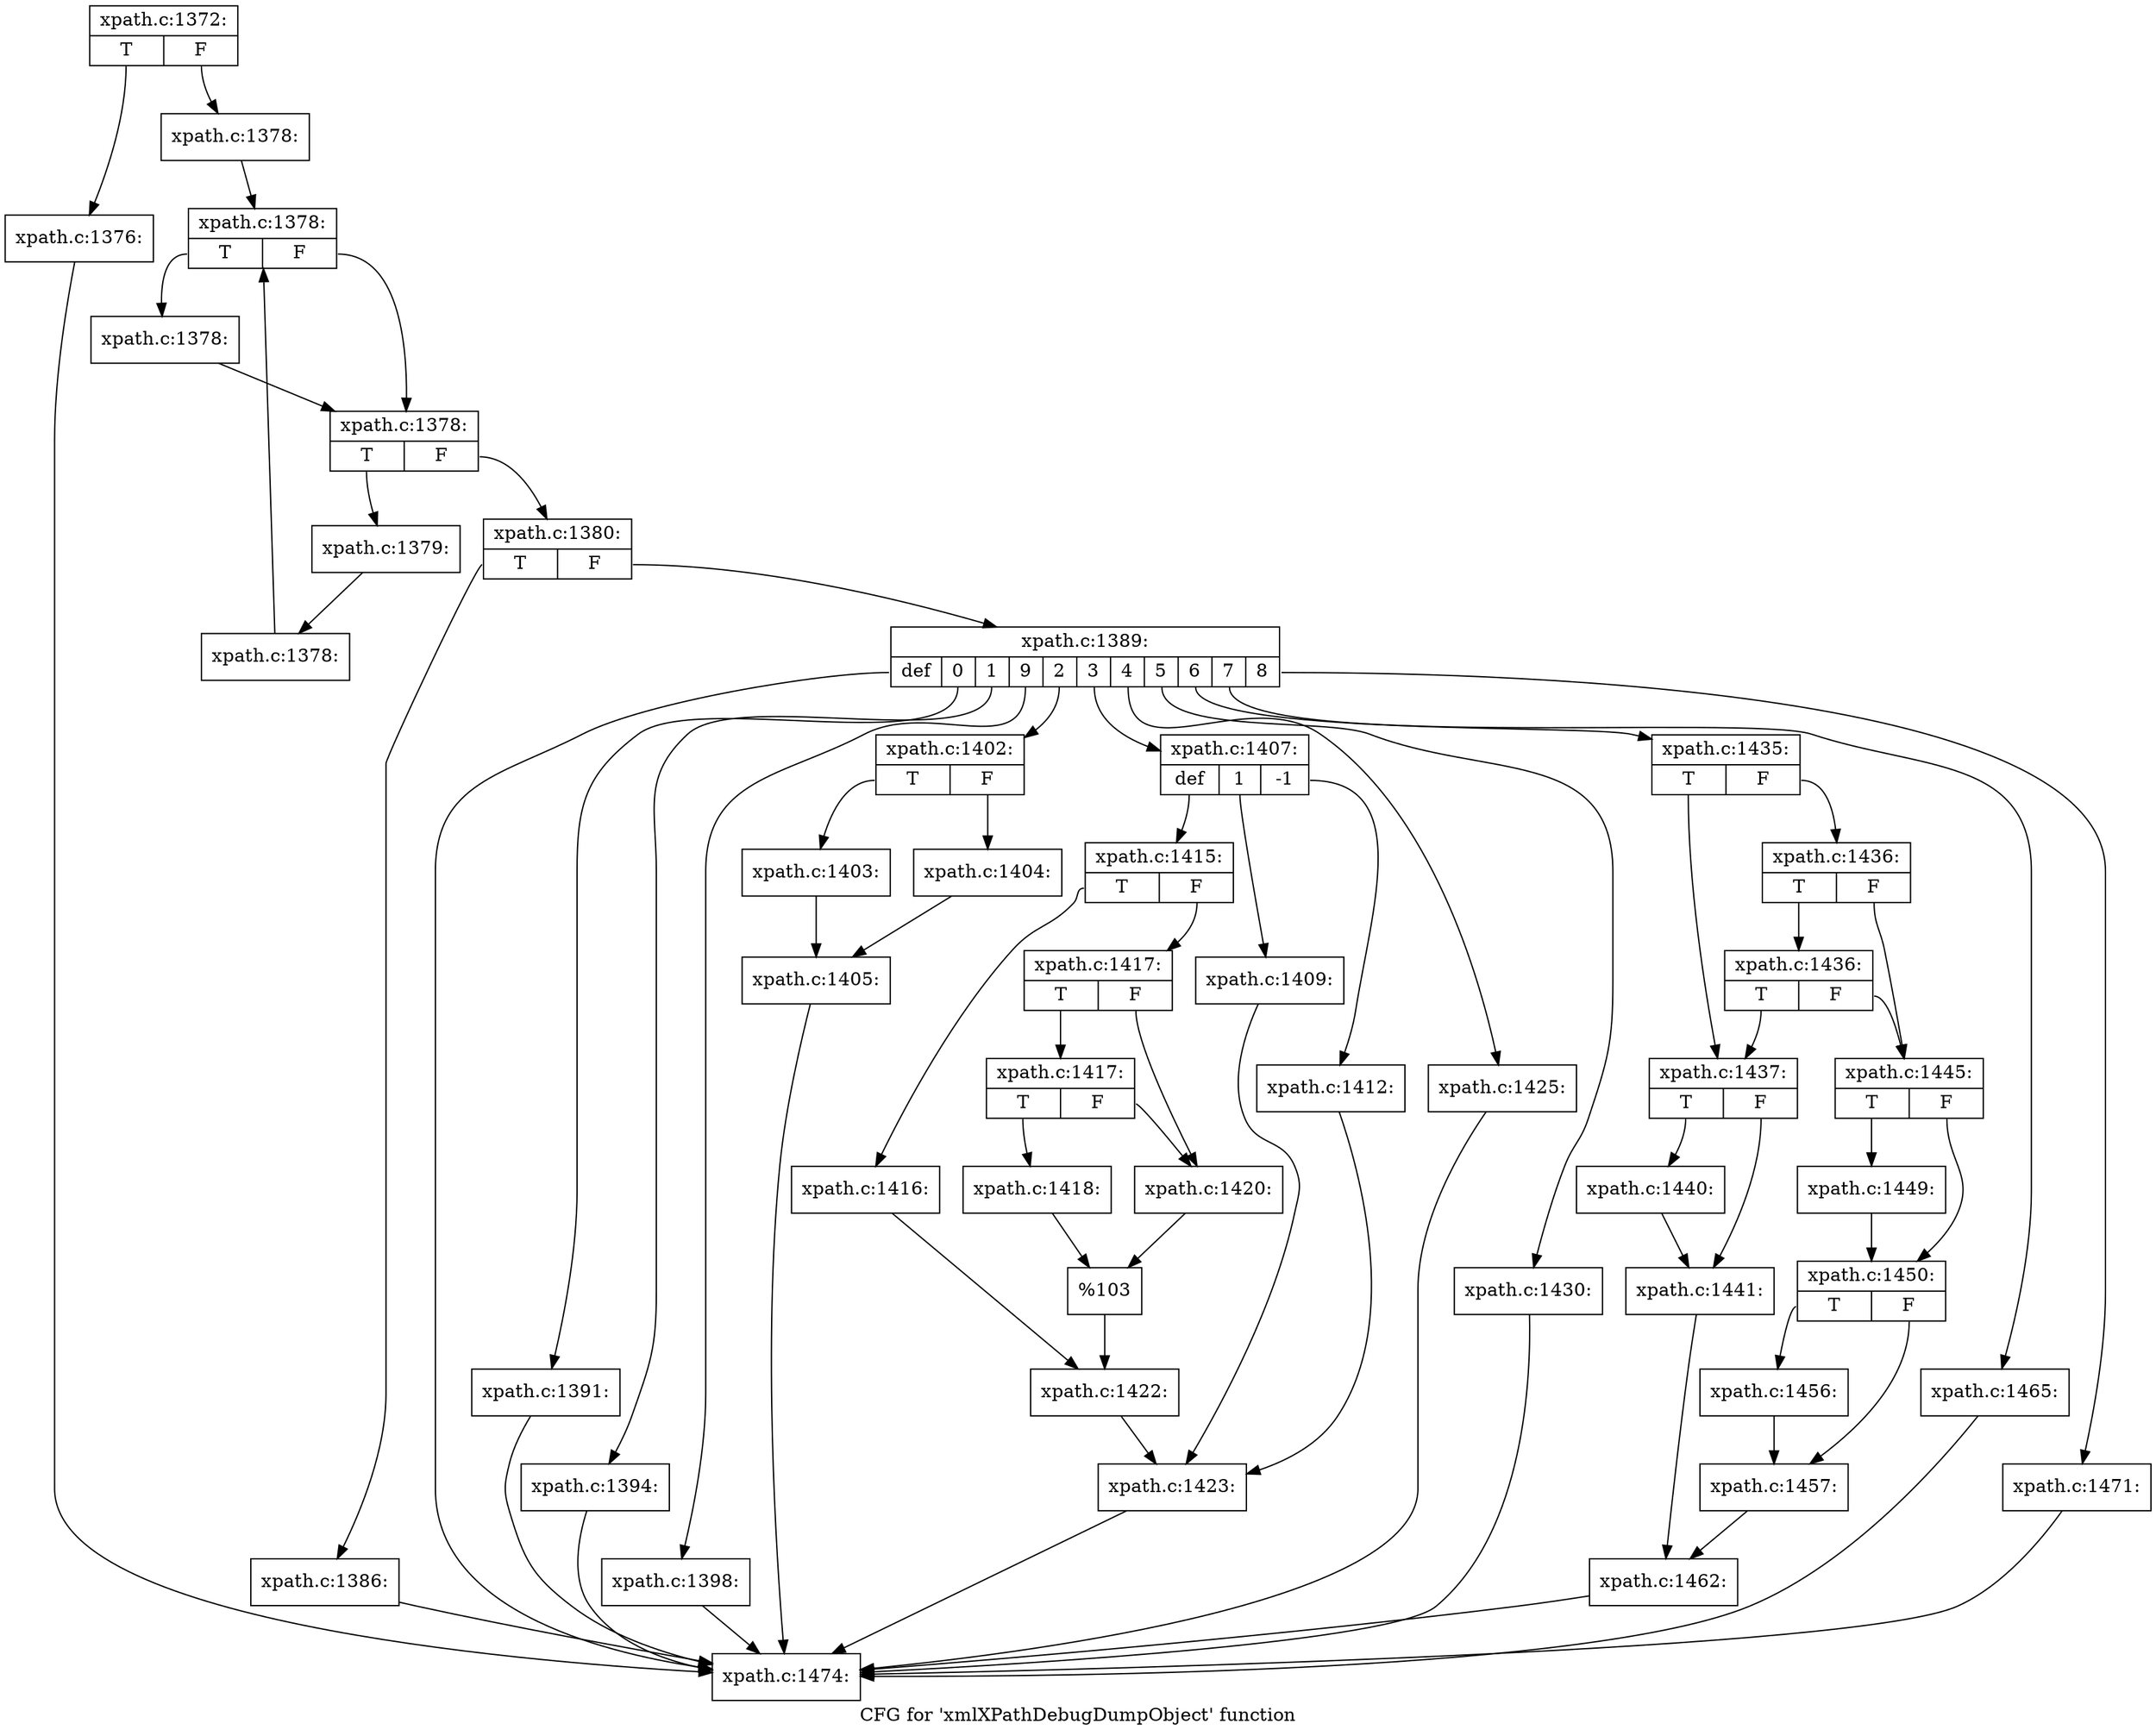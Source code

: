digraph "CFG for 'xmlXPathDebugDumpObject' function" {
	label="CFG for 'xmlXPathDebugDumpObject' function";

	Node0x4701040 [shape=record,label="{xpath.c:1372:|{<s0>T|<s1>F}}"];
	Node0x4701040:s0 -> Node0x4705e40;
	Node0x4701040:s1 -> Node0x4705e90;
	Node0x4705e40 [shape=record,label="{xpath.c:1376:}"];
	Node0x4705e40 -> Node0x4709480;
	Node0x4705e90 [shape=record,label="{xpath.c:1378:}"];
	Node0x4705e90 -> Node0x47063a0;
	Node0x47063a0 [shape=record,label="{xpath.c:1378:|{<s0>T|<s1>F}}"];
	Node0x47063a0:s0 -> Node0x4677b00;
	Node0x47063a0:s1 -> Node0x47065a0;
	Node0x4677b00 [shape=record,label="{xpath.c:1378:}"];
	Node0x4677b00 -> Node0x47065a0;
	Node0x47065a0 [shape=record,label="{xpath.c:1378:|{<s0>T|<s1>F}}"];
	Node0x47065a0:s0 -> Node0x47064f0;
	Node0x47065a0:s1 -> Node0x4706200;
	Node0x47064f0 [shape=record,label="{xpath.c:1379:}"];
	Node0x47064f0 -> Node0x47065f0;
	Node0x47065f0 [shape=record,label="{xpath.c:1378:}"];
	Node0x47065f0 -> Node0x47063a0;
	Node0x4706200 [shape=record,label="{xpath.c:1380:|{<s0>T|<s1>F}}"];
	Node0x4706200:s0 -> Node0x4708bc0;
	Node0x4706200:s1 -> Node0x4708ef0;
	Node0x4708bc0 [shape=record,label="{xpath.c:1386:}"];
	Node0x4708bc0 -> Node0x4709480;
	Node0x4708ef0 [shape=record,label="{xpath.c:1389:|{<s0>def|<s1>0|<s2>1|<s3>9|<s4>2|<s5>3|<s6>4|<s7>5|<s8>6|<s9>7|<s10>8}}"];
	Node0x4708ef0:s0 -> Node0x4709480;
	Node0x4708ef0:s1 -> Node0x4709990;
	Node0x4708ef0:s2 -> Node0x4709d00;
	Node0x4708ef0:s3 -> Node0x470a560;
	Node0x4708ef0:s4 -> Node0x470a890;
	Node0x4708ef0:s5 -> Node0x4620b00;
	Node0x4708ef0:s6 -> Node0x470f2a0;
	Node0x4708ef0:s7 -> Node0x470fec0;
	Node0x4708ef0:s8 -> Node0x46ceac0;
	Node0x4708ef0:s9 -> Node0x4719580;
	Node0x4708ef0:s10 -> Node0x469c6d0;
	Node0x4709990 [shape=record,label="{xpath.c:1391:}"];
	Node0x4709990 -> Node0x4709480;
	Node0x4709d00 [shape=record,label="{xpath.c:1394:}"];
	Node0x4709d00 -> Node0x4709480;
	Node0x470a560 [shape=record,label="{xpath.c:1398:}"];
	Node0x470a560 -> Node0x4709480;
	Node0x470a890 [shape=record,label="{xpath.c:1402:|{<s0>T|<s1>F}}"];
	Node0x470a890:s0 -> Node0x470b100;
	Node0x470a890:s1 -> Node0x470b5d0;
	Node0x470b100 [shape=record,label="{xpath.c:1403:}"];
	Node0x470b100 -> Node0x470b0b0;
	Node0x470b5d0 [shape=record,label="{xpath.c:1404:}"];
	Node0x470b5d0 -> Node0x470b0b0;
	Node0x470b0b0 [shape=record,label="{xpath.c:1405:}"];
	Node0x470b0b0 -> Node0x4709480;
	Node0x4620b00 [shape=record,label="{xpath.c:1407:|{<s0>def|<s1>1|<s2>-1}}"];
	Node0x4620b00:s0 -> Node0x4620e50;
	Node0x4620b00:s1 -> Node0x470c690;
	Node0x4620b00:s2 -> Node0x468c350;
	Node0x470c690 [shape=record,label="{xpath.c:1409:}"];
	Node0x470c690 -> Node0x4620b80;
	Node0x468c350 [shape=record,label="{xpath.c:1412:}"];
	Node0x468c350 -> Node0x4620b80;
	Node0x4620e50 [shape=record,label="{xpath.c:1415:|{<s0>T|<s1>F}}"];
	Node0x4620e50:s0 -> Node0x470cfe0;
	Node0x4620e50:s1 -> Node0x470d080;
	Node0x470cfe0 [shape=record,label="{xpath.c:1416:}"];
	Node0x470cfe0 -> Node0x470d030;
	Node0x470d080 [shape=record,label="{xpath.c:1417:|{<s0>T|<s1>F}}"];
	Node0x470d080:s0 -> Node0x470da30;
	Node0x470d080:s1 -> Node0x470d9e0;
	Node0x470da30 [shape=record,label="{xpath.c:1417:|{<s0>T|<s1>F}}"];
	Node0x470da30:s0 -> Node0x470d940;
	Node0x470da30:s1 -> Node0x470d9e0;
	Node0x470d940 [shape=record,label="{xpath.c:1418:}"];
	Node0x470d940 -> Node0x470d990;
	Node0x470d9e0 [shape=record,label="{xpath.c:1420:}"];
	Node0x470d9e0 -> Node0x470d990;
	Node0x470d990 [shape=record,label="{%103}"];
	Node0x470d990 -> Node0x470d030;
	Node0x470d030 [shape=record,label="{xpath.c:1422:}"];
	Node0x470d030 -> Node0x4620b80;
	Node0x4620b80 [shape=record,label="{xpath.c:1423:}"];
	Node0x4620b80 -> Node0x4709480;
	Node0x470f2a0 [shape=record,label="{xpath.c:1425:}"];
	Node0x470f2a0 -> Node0x4709480;
	Node0x470fec0 [shape=record,label="{xpath.c:1430:}"];
	Node0x470fec0 -> Node0x4709480;
	Node0x46ceac0 [shape=record,label="{xpath.c:1435:|{<s0>T|<s1>F}}"];
	Node0x46ceac0:s0 -> Node0x46cedf0;
	Node0x46ceac0:s1 -> Node0x46cf320;
	Node0x46cf320 [shape=record,label="{xpath.c:1436:|{<s0>T|<s1>F}}"];
	Node0x46cf320:s0 -> Node0x46cf640;
	Node0x46cf320:s1 -> Node0x46cf2d0;
	Node0x46cf640 [shape=record,label="{xpath.c:1436:|{<s0>T|<s1>F}}"];
	Node0x46cf640:s0 -> Node0x46cedf0;
	Node0x46cf640:s1 -> Node0x46cf2d0;
	Node0x46cedf0 [shape=record,label="{xpath.c:1437:|{<s0>T|<s1>F}}"];
	Node0x46cedf0:s0 -> Node0x47147b0;
	Node0x46cedf0:s1 -> Node0x4714800;
	Node0x47147b0 [shape=record,label="{xpath.c:1440:}"];
	Node0x47147b0 -> Node0x4714800;
	Node0x4714800 [shape=record,label="{xpath.c:1441:}"];
	Node0x4714800 -> Node0x46cf280;
	Node0x46cf2d0 [shape=record,label="{xpath.c:1445:|{<s0>T|<s1>F}}"];
	Node0x46cf2d0:s0 -> Node0x4716f10;
	Node0x46cf2d0:s1 -> Node0x4716f60;
	Node0x4716f10 [shape=record,label="{xpath.c:1449:}"];
	Node0x4716f10 -> Node0x4716f60;
	Node0x4716f60 [shape=record,label="{xpath.c:1450:|{<s0>T|<s1>F}}"];
	Node0x4716f60:s0 -> Node0x47183a0;
	Node0x4716f60:s1 -> Node0x47183f0;
	Node0x47183a0 [shape=record,label="{xpath.c:1456:}"];
	Node0x47183a0 -> Node0x47183f0;
	Node0x47183f0 [shape=record,label="{xpath.c:1457:}"];
	Node0x47183f0 -> Node0x46cf280;
	Node0x46cf280 [shape=record,label="{xpath.c:1462:}"];
	Node0x46cf280 -> Node0x4709480;
	Node0x4719580 [shape=record,label="{xpath.c:1465:}"];
	Node0x4719580 -> Node0x4709480;
	Node0x469c6d0 [shape=record,label="{xpath.c:1471:}"];
	Node0x469c6d0 -> Node0x4709480;
	Node0x4709480 [shape=record,label="{xpath.c:1474:}"];
}
